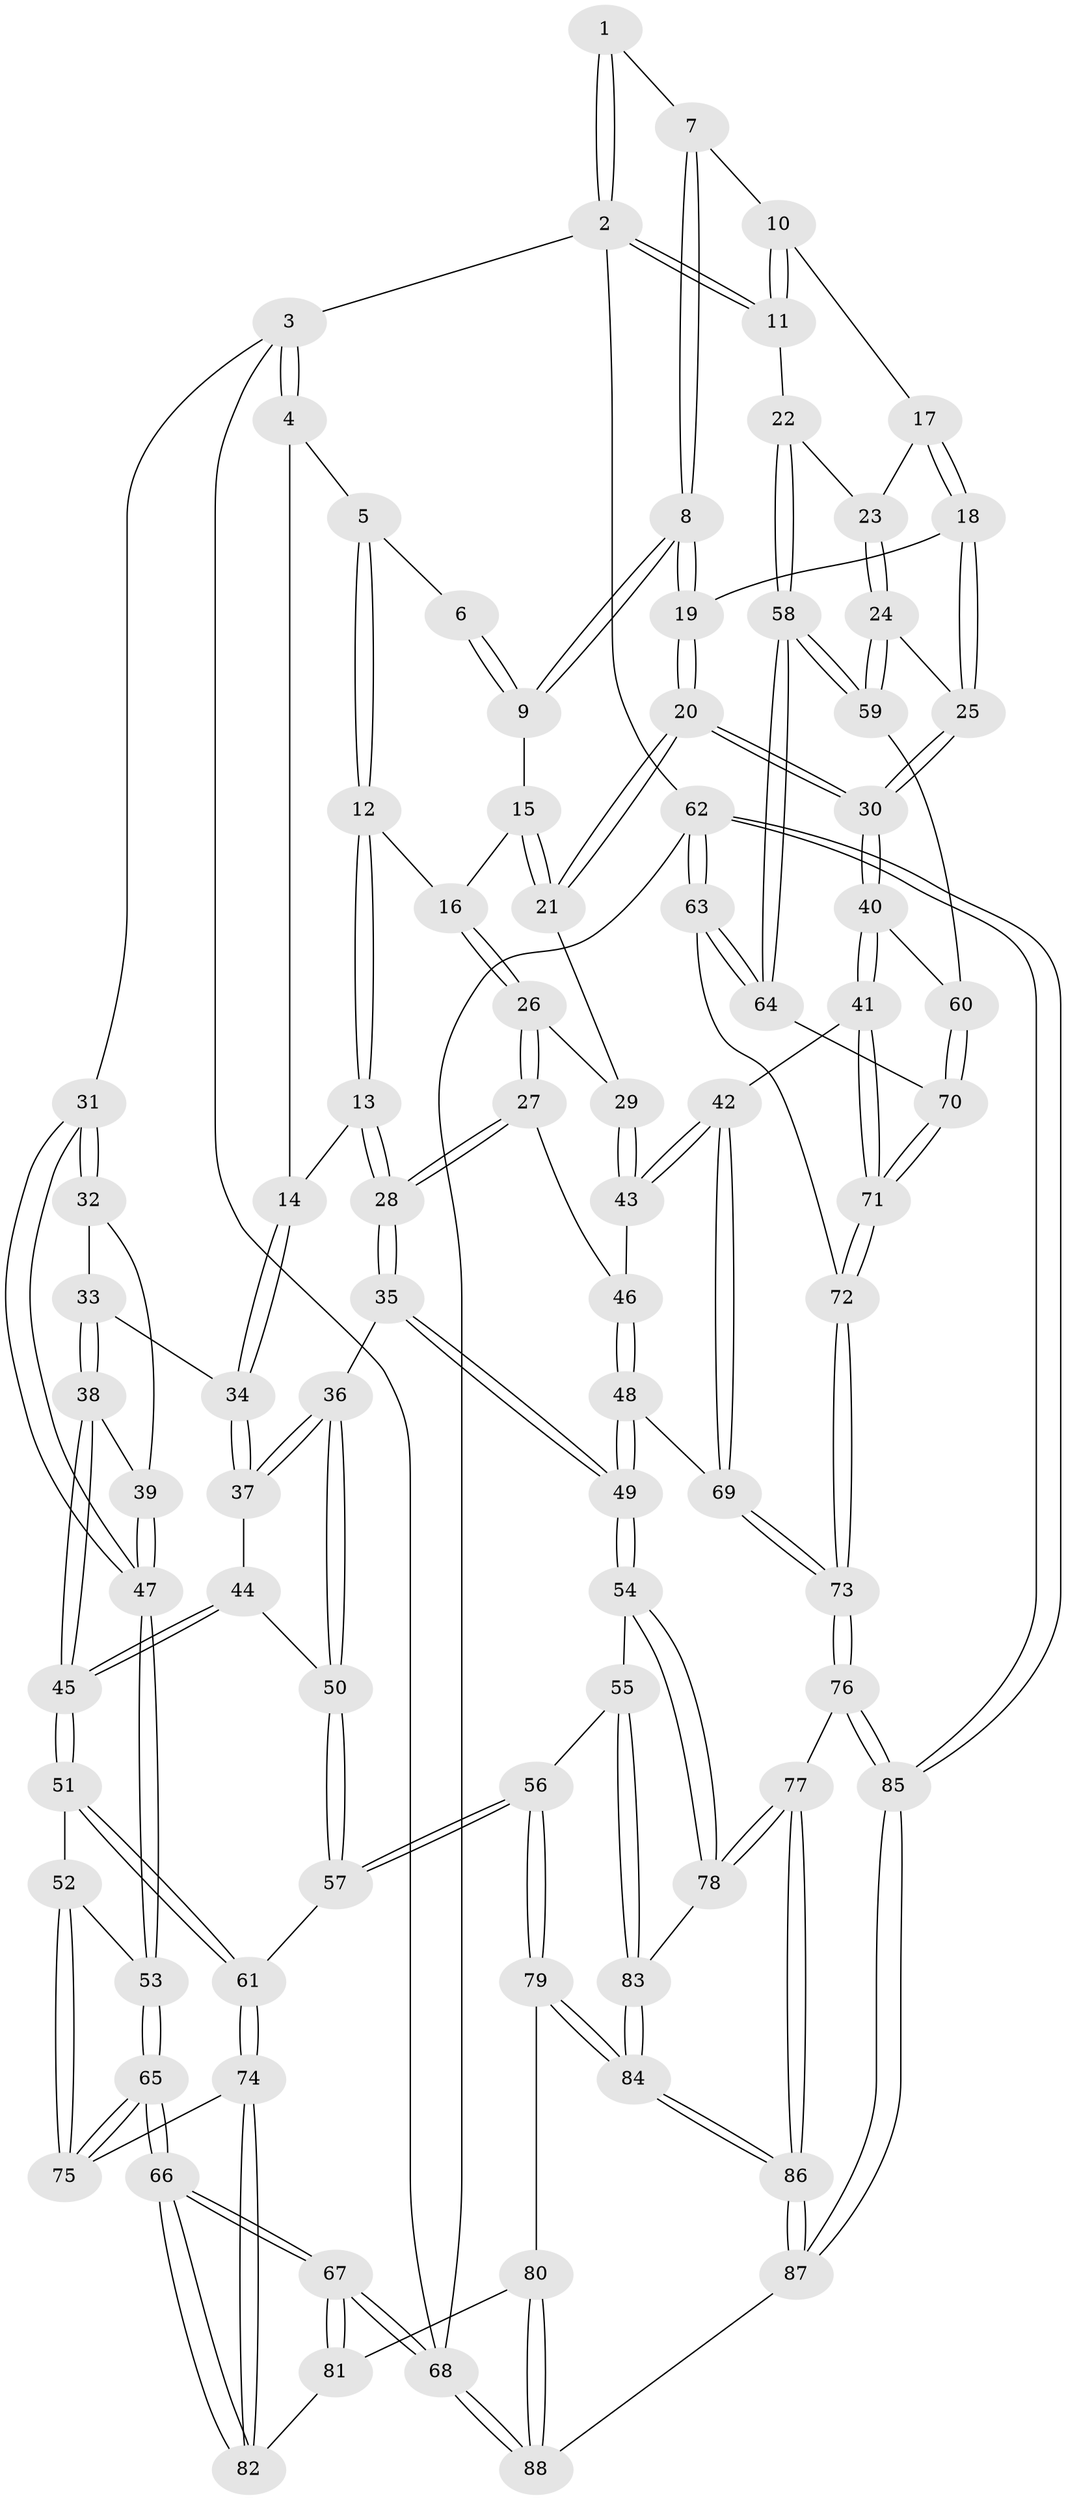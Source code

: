 // coarse degree distribution, {3: 0.1509433962264151, 6: 0.1320754716981132, 5: 0.33962264150943394, 4: 0.3584905660377358, 2: 0.018867924528301886}
// Generated by graph-tools (version 1.1) at 2025/24/03/03/25 07:24:38]
// undirected, 88 vertices, 217 edges
graph export_dot {
graph [start="1"]
  node [color=gray90,style=filled];
  1 [pos="+0.7888180917240234+0"];
  2 [pos="+1+0"];
  3 [pos="+0+0"];
  4 [pos="+0.4012367657568522+0"];
  5 [pos="+0.4389369949814828+0"];
  6 [pos="+0.7297152036432889+0"];
  7 [pos="+0.7974080568560517+0"];
  8 [pos="+0.790892534191149+0.10721238613387188"];
  9 [pos="+0.654721911941914+0.08270915694234966"];
  10 [pos="+0.8742122856234745+0.06529237580478668"];
  11 [pos="+1+0"];
  12 [pos="+0.4858307044406083+0.04681496804219918"];
  13 [pos="+0.33169706387529857+0.1277053191534168"];
  14 [pos="+0.27755201023562365+0.12755285906654193"];
  15 [pos="+0.6523381940036376+0.08461167738000046"];
  16 [pos="+0.5211177514371806+0.09017193348621179"];
  17 [pos="+0.8551679863738981+0.10982969789268428"];
  18 [pos="+0.8260941028700006+0.1224885762969242"];
  19 [pos="+0.7962537798271735+0.1131149344795045"];
  20 [pos="+0.7309905468124335+0.22085219509882323"];
  21 [pos="+0.661843537491125+0.18698580587127814"];
  22 [pos="+1+0"];
  23 [pos="+0.9270908405534383+0.11718335695208024"];
  24 [pos="+0.9516767629305116+0.2719118349231376"];
  25 [pos="+0.8716757790533292+0.2472114199185377"];
  26 [pos="+0.5082258176280144+0.20318513221140916"];
  27 [pos="+0.4935286107485104+0.22765837382432305"];
  28 [pos="+0.4673575600832692+0.23950752511650436"];
  29 [pos="+0.6329870039455691+0.21116476238011697"];
  30 [pos="+0.7580396154208147+0.29695509371268486"];
  31 [pos="+0+0"];
  32 [pos="+0.1619715908666587+0.1134452506727939"];
  33 [pos="+0.17040404501504738+0.11679904638056628"];
  34 [pos="+0.26547072576220215+0.13428356270513375"];
  35 [pos="+0.4533382631482955+0.25610568343100154"];
  36 [pos="+0.4173341135994551+0.28032363627653606"];
  37 [pos="+0.2684207070685665+0.14774782936883915"];
  38 [pos="+0.18207494381921732+0.29943994288607595"];
  39 [pos="+0.10089632825840067+0.2753031008176875"];
  40 [pos="+0.7148547509836933+0.38908052641101065"];
  41 [pos="+0.6841617621989355+0.4021829234348755"];
  42 [pos="+0.6695807188667723+0.40526998080701443"];
  43 [pos="+0.6379852999384154+0.35053809020784077"];
  44 [pos="+0.27870551303164504+0.2760665937805311"];
  45 [pos="+0.2217878774385523+0.3406608873445892"];
  46 [pos="+0.5003956219491837+0.235098933667244"];
  47 [pos="+0+0.3939931558287684"];
  48 [pos="+0.5578132967117514+0.5052413278440403"];
  49 [pos="+0.5446541502544678+0.511970522039455"];
  50 [pos="+0.3880579722286427+0.3099328441825798"];
  51 [pos="+0.20786109172704595+0.44819133011716195"];
  52 [pos="+0.19073987482951224+0.4509895088908791"];
  53 [pos="+0+0.4001066174584782"];
  54 [pos="+0.5353441717681868+0.5185564509336303"];
  55 [pos="+0.4999454909403414+0.5397382554458315"];
  56 [pos="+0.43824955105116353+0.5522666038220474"];
  57 [pos="+0.37975883572575087+0.5190544575125473"];
  58 [pos="+1+0.35862184124472896"];
  59 [pos="+1+0.3316666121814583"];
  60 [pos="+0.7961608392071894+0.4175188866561787"];
  61 [pos="+0.3241940560591155+0.5127304401933954"];
  62 [pos="+1+1"];
  63 [pos="+1+0.5208066497144552"];
  64 [pos="+1+0.4537238244041043"];
  65 [pos="+0+0.6841000888733301"];
  66 [pos="+0+1"];
  67 [pos="+0+1"];
  68 [pos="+0+1"];
  69 [pos="+0.5627993607070008+0.5031176686782199"];
  70 [pos="+0.8480571485403013+0.49847976438334324"];
  71 [pos="+0.8290762222429615+0.6510583125148646"];
  72 [pos="+0.8297562682232341+0.6584546623627029"];
  73 [pos="+0.8182218736602619+0.6760805962954854"];
  74 [pos="+0.18442068095698413+0.6844610850589209"];
  75 [pos="+0.09890428504399357+0.6490115117223769"];
  76 [pos="+0.8086864443019058+0.7276164465043268"];
  77 [pos="+0.7769131556952548+0.7372981921971812"];
  78 [pos="+0.7320051367089675+0.7380500693203628"];
  79 [pos="+0.3865856862414518+0.7937537070311145"];
  80 [pos="+0.30173374928425956+0.8146833340043209"];
  81 [pos="+0.25077928900488794+0.8006972871383556"];
  82 [pos="+0.19424876273870142+0.7073257066463253"];
  83 [pos="+0.624852617803713+0.753433618867326"];
  84 [pos="+0.511717425103542+0.9019846236072878"];
  85 [pos="+1+1"];
  86 [pos="+0.5714507152709655+1"];
  87 [pos="+0.5732490082119558+1"];
  88 [pos="+0.20896320195790458+1"];
  1 -- 2;
  1 -- 2;
  1 -- 7;
  2 -- 3;
  2 -- 11;
  2 -- 11;
  2 -- 62;
  3 -- 4;
  3 -- 4;
  3 -- 31;
  3 -- 68;
  4 -- 5;
  4 -- 14;
  5 -- 6;
  5 -- 12;
  5 -- 12;
  6 -- 9;
  6 -- 9;
  7 -- 8;
  7 -- 8;
  7 -- 10;
  8 -- 9;
  8 -- 9;
  8 -- 19;
  8 -- 19;
  9 -- 15;
  10 -- 11;
  10 -- 11;
  10 -- 17;
  11 -- 22;
  12 -- 13;
  12 -- 13;
  12 -- 16;
  13 -- 14;
  13 -- 28;
  13 -- 28;
  14 -- 34;
  14 -- 34;
  15 -- 16;
  15 -- 21;
  15 -- 21;
  16 -- 26;
  16 -- 26;
  17 -- 18;
  17 -- 18;
  17 -- 23;
  18 -- 19;
  18 -- 25;
  18 -- 25;
  19 -- 20;
  19 -- 20;
  20 -- 21;
  20 -- 21;
  20 -- 30;
  20 -- 30;
  21 -- 29;
  22 -- 23;
  22 -- 58;
  22 -- 58;
  23 -- 24;
  23 -- 24;
  24 -- 25;
  24 -- 59;
  24 -- 59;
  25 -- 30;
  25 -- 30;
  26 -- 27;
  26 -- 27;
  26 -- 29;
  27 -- 28;
  27 -- 28;
  27 -- 46;
  28 -- 35;
  28 -- 35;
  29 -- 43;
  29 -- 43;
  30 -- 40;
  30 -- 40;
  31 -- 32;
  31 -- 32;
  31 -- 47;
  31 -- 47;
  32 -- 33;
  32 -- 39;
  33 -- 34;
  33 -- 38;
  33 -- 38;
  34 -- 37;
  34 -- 37;
  35 -- 36;
  35 -- 49;
  35 -- 49;
  36 -- 37;
  36 -- 37;
  36 -- 50;
  36 -- 50;
  37 -- 44;
  38 -- 39;
  38 -- 45;
  38 -- 45;
  39 -- 47;
  39 -- 47;
  40 -- 41;
  40 -- 41;
  40 -- 60;
  41 -- 42;
  41 -- 71;
  41 -- 71;
  42 -- 43;
  42 -- 43;
  42 -- 69;
  42 -- 69;
  43 -- 46;
  44 -- 45;
  44 -- 45;
  44 -- 50;
  45 -- 51;
  45 -- 51;
  46 -- 48;
  46 -- 48;
  47 -- 53;
  47 -- 53;
  48 -- 49;
  48 -- 49;
  48 -- 69;
  49 -- 54;
  49 -- 54;
  50 -- 57;
  50 -- 57;
  51 -- 52;
  51 -- 61;
  51 -- 61;
  52 -- 53;
  52 -- 75;
  52 -- 75;
  53 -- 65;
  53 -- 65;
  54 -- 55;
  54 -- 78;
  54 -- 78;
  55 -- 56;
  55 -- 83;
  55 -- 83;
  56 -- 57;
  56 -- 57;
  56 -- 79;
  56 -- 79;
  57 -- 61;
  58 -- 59;
  58 -- 59;
  58 -- 64;
  58 -- 64;
  59 -- 60;
  60 -- 70;
  60 -- 70;
  61 -- 74;
  61 -- 74;
  62 -- 63;
  62 -- 63;
  62 -- 85;
  62 -- 85;
  62 -- 68;
  63 -- 64;
  63 -- 64;
  63 -- 72;
  64 -- 70;
  65 -- 66;
  65 -- 66;
  65 -- 75;
  65 -- 75;
  66 -- 67;
  66 -- 67;
  66 -- 82;
  66 -- 82;
  67 -- 68;
  67 -- 68;
  67 -- 81;
  67 -- 81;
  68 -- 88;
  68 -- 88;
  69 -- 73;
  69 -- 73;
  70 -- 71;
  70 -- 71;
  71 -- 72;
  71 -- 72;
  72 -- 73;
  72 -- 73;
  73 -- 76;
  73 -- 76;
  74 -- 75;
  74 -- 82;
  74 -- 82;
  76 -- 77;
  76 -- 85;
  76 -- 85;
  77 -- 78;
  77 -- 78;
  77 -- 86;
  77 -- 86;
  78 -- 83;
  79 -- 80;
  79 -- 84;
  79 -- 84;
  80 -- 81;
  80 -- 88;
  80 -- 88;
  81 -- 82;
  83 -- 84;
  83 -- 84;
  84 -- 86;
  84 -- 86;
  85 -- 87;
  85 -- 87;
  86 -- 87;
  86 -- 87;
  87 -- 88;
}
